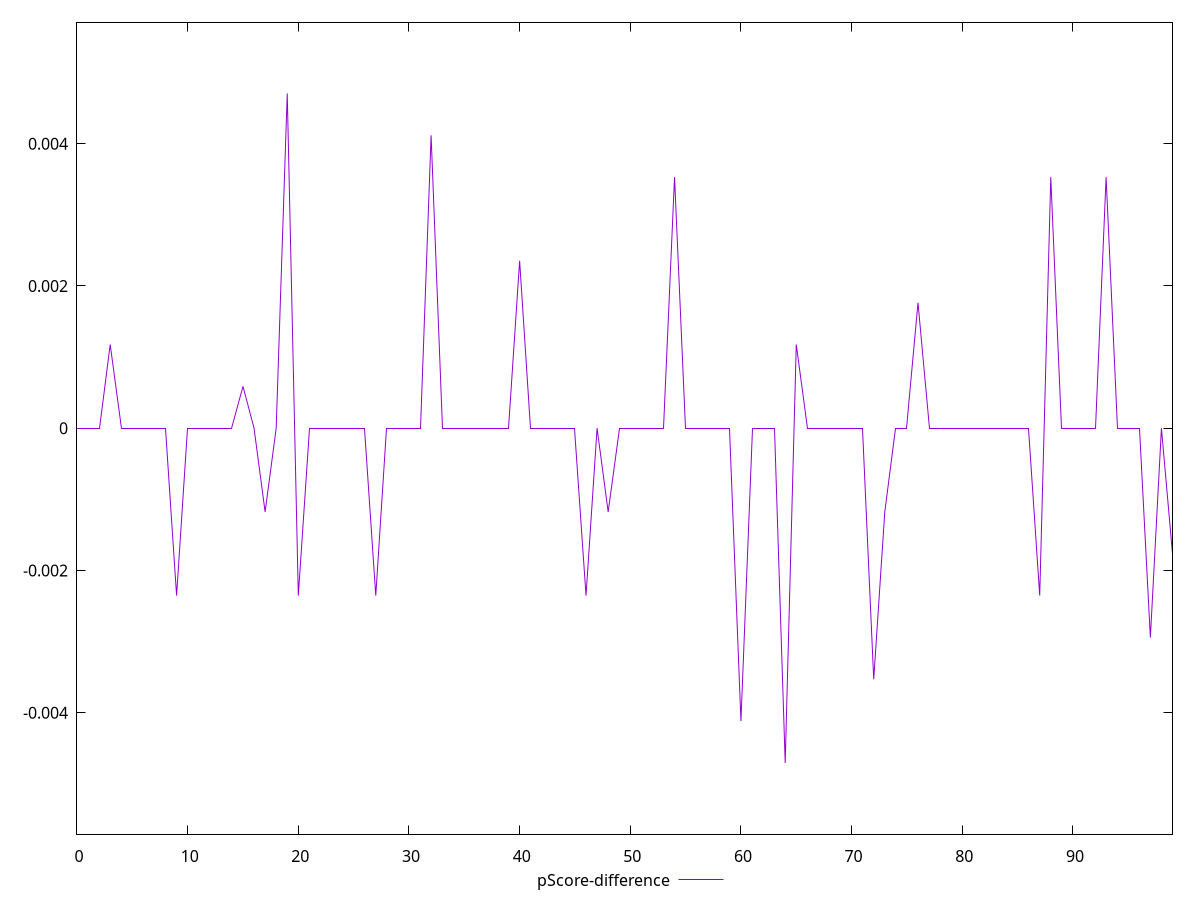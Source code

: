 reset

$pScoreDifference <<EOF
0 0
1 0
2 0
3 0.0011764705882353066
4 0
5 0
6 0
7 0
8 0
9 -0.002352941176470613
10 0
11 0
12 0
13 0
14 0
15 0.0005882352941176117
16 0
17 -0.0011764705882353066
18 0
19 0.00470588235294115
20 -0.0023529411764705854
21 0
22 0
23 0
24 0
25 0
26 0
27 -0.002352941176470613
28 0
29 0
30 0
31 0
32 0.0041176470588235314
33 0
34 0
35 0
36 0
37 0
38 0
39 0
40 0.0023529411764705924
41 0
42 0
43 0
44 0
45 0
46 -0.002352941176470613
47 0
48 -0.0011764705882353066
49 0
50 0
51 0
52 0
53 0
54 0.003529411764705892
55 0
56 0
57 0
58 0
59 0
60 -0.0041176470588235314
61 0
62 0
63 0
64 -0.004705882352941199
65 0.0011764705882352788
66 0
67 0
68 0
69 0
70 0
71 0
72 -0.0035294117647058747
73 -0.0011764705882352788
74 0
75 0
76 0.0017647058823529547
77 0
78 0
79 0
80 0
81 0
82 0
83 0
84 0
85 0
86 0
87 -0.002352941176470613
88 0.003529411764705892
89 0
90 0
91 0
92 0
93 0.0035294117647058643
94 0
95 0
96 0
97 -0.002941176470588225
98 0
99 -0.0017647058823529183
EOF

set key outside below
set xrange [0:99]
set yrange [-0.005705882352941199:0.00570588235294115]
set trange [-0.005705882352941199:0.00570588235294115]
set terminal svg size 640, 500 enhanced background rgb 'white'
set output "report_00015_2021-02-09T16-11-33.973Z/unused-javascript/samples/pages+cached/pScore-difference/values.svg"

plot $pScoreDifference title "pScore-difference" with line

reset

